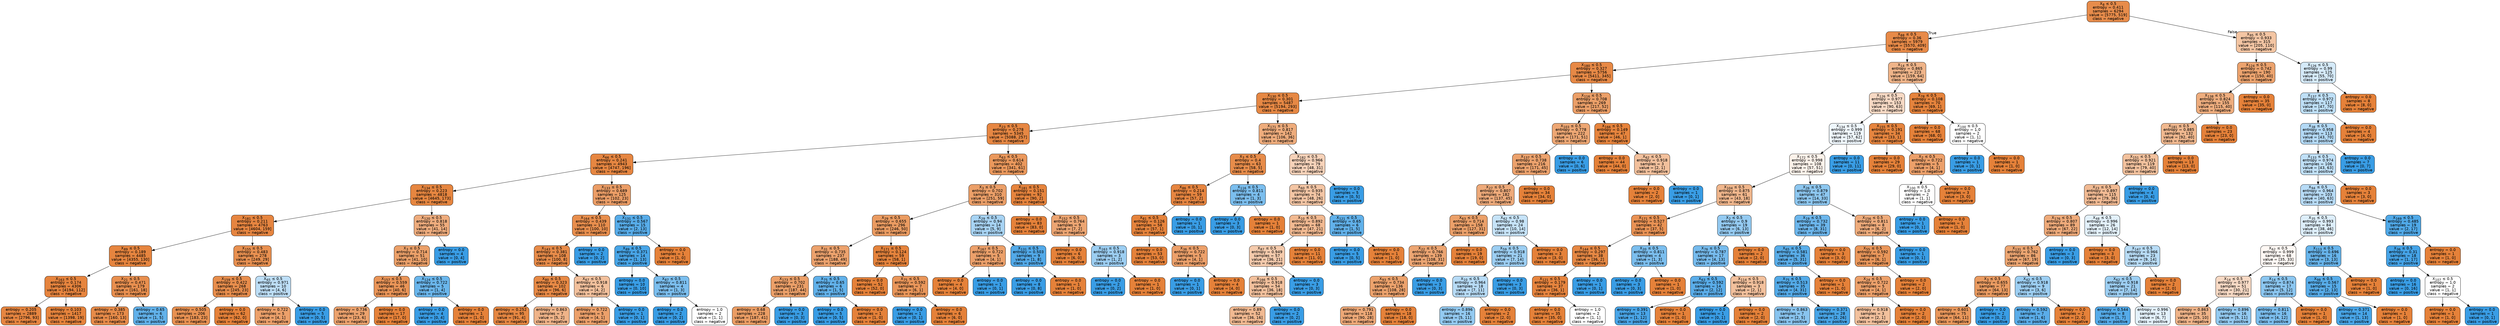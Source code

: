 digraph Tree {
node [shape=box, style="filled, rounded", color="black", fontname=helvetica] ;
edge [fontname=helvetica] ;
0 [label=<X<SUB>8</SUB> &le; 0.5<br/>entropy = 0.411<br/>samples = 6294<br/>value = [5775, 519]<br/>class = negative>, fillcolor="#e78c4b"] ;
1 [label=<X<SUB>88</SUB> &le; 0.5<br/>entropy = 0.36<br/>samples = 5979<br/>value = [5570, 409]<br/>class = negative>, fillcolor="#e78a48"] ;
0 -> 1 [labeldistance=2.5, labelangle=45, headlabel="True"] ;
2 [label=<X<SUB>180</SUB> &le; 0.5<br/>entropy = 0.327<br/>samples = 5756<br/>value = [5411, 345]<br/>class = negative>, fillcolor="#e78946"] ;
1 -> 2 ;
3 [label=<X<SUB>130</SUB> &le; 0.5<br/>entropy = 0.301<br/>samples = 5487<br/>value = [5194, 293]<br/>class = negative>, fillcolor="#e68844"] ;
2 -> 3 ;
4 [label=<X<SUB>23</SUB> &le; 0.5<br/>entropy = 0.278<br/>samples = 5345<br/>value = [5088, 257]<br/>class = negative>, fillcolor="#e68743"] ;
3 -> 4 ;
5 [label=<X<SUB>66</SUB> &le; 0.5<br/>entropy = 0.241<br/>samples = 4943<br/>value = [4747, 196]<br/>class = negative>, fillcolor="#e68641"] ;
4 -> 5 ;
6 [label=<X<SUB>134</SUB> &le; 0.5<br/>entropy = 0.223<br/>samples = 4818<br/>value = [4645, 173]<br/>class = negative>, fillcolor="#e68640"] ;
5 -> 6 ;
7 [label=<X<SUB>181</SUB> &le; 0.5<br/>entropy = 0.211<br/>samples = 4763<br/>value = [4604, 159]<br/>class = negative>, fillcolor="#e68540"] ;
6 -> 7 ;
8 [label=<X<SUB>89</SUB> &le; 0.5<br/>entropy = 0.189<br/>samples = 4485<br/>value = [4355, 130]<br/>class = negative>, fillcolor="#e6853f"] ;
7 -> 8 ;
9 [label=<X<SUB>163</SUB> &le; 0.5<br/>entropy = 0.174<br/>samples = 4306<br/>value = [4194, 112]<br/>class = negative>, fillcolor="#e6843e"] ;
8 -> 9 ;
10 [label=<entropy = 0.205<br/>samples = 2889<br/>value = [2796, 93]<br/>class = negative>, fillcolor="#e68540"] ;
9 -> 10 ;
11 [label=<entropy = 0.103<br/>samples = 1417<br/>value = [1398, 19]<br/>class = negative>, fillcolor="#e5833c"] ;
9 -> 11 ;
12 [label=<X<SUB>21</SUB> &le; 0.5<br/>entropy = 0.471<br/>samples = 179<br/>value = [161, 18]<br/>class = negative>, fillcolor="#e88f4f"] ;
8 -> 12 ;
13 [label=<entropy = 0.385<br/>samples = 173<br/>value = [160, 13]<br/>class = negative>, fillcolor="#e78b49"] ;
12 -> 13 ;
14 [label=<entropy = 0.65<br/>samples = 6<br/>value = [1, 5]<br/>class = positive>, fillcolor="#61b1ea"] ;
12 -> 14 ;
15 [label=<X<SUB>155</SUB> &le; 0.5<br/>entropy = 0.483<br/>samples = 278<br/>value = [249, 29]<br/>class = negative>, fillcolor="#e89050"] ;
7 -> 15 ;
16 [label=<X<SUB>159</SUB> &le; 0.5<br/>entropy = 0.422<br/>samples = 268<br/>value = [245, 23]<br/>class = negative>, fillcolor="#e78d4c"] ;
15 -> 16 ;
17 [label=<entropy = 0.505<br/>samples = 206<br/>value = [183, 23]<br/>class = negative>, fillcolor="#e89152"] ;
16 -> 17 ;
18 [label=<entropy = 0.0<br/>samples = 62<br/>value = [62, 0]<br/>class = negative>, fillcolor="#e58139"] ;
16 -> 18 ;
19 [label=<X<SUB>65</SUB> &le; 0.5<br/>entropy = 0.971<br/>samples = 10<br/>value = [4, 6]<br/>class = positive>, fillcolor="#bddef6"] ;
15 -> 19 ;
20 [label=<entropy = 0.722<br/>samples = 5<br/>value = [4, 1]<br/>class = negative>, fillcolor="#eca06a"] ;
19 -> 20 ;
21 [label=<entropy = 0.0<br/>samples = 5<br/>value = [0, 5]<br/>class = positive>, fillcolor="#399de5"] ;
19 -> 21 ;
22 [label=<X<SUB>120</SUB> &le; 0.5<br/>entropy = 0.818<br/>samples = 55<br/>value = [41, 14]<br/>class = negative>, fillcolor="#eeac7d"] ;
6 -> 22 ;
23 [label=<X<SUB>3</SUB> &le; 0.5<br/>entropy = 0.714<br/>samples = 51<br/>value = [41, 10]<br/>class = negative>, fillcolor="#eba069"] ;
22 -> 23 ;
24 [label=<X<SUB>157</SUB> &le; 0.5<br/>entropy = 0.559<br/>samples = 46<br/>value = [40, 6]<br/>class = negative>, fillcolor="#e99457"] ;
23 -> 24 ;
25 [label=<entropy = 0.736<br/>samples = 29<br/>value = [23, 6]<br/>class = negative>, fillcolor="#eca26d"] ;
24 -> 25 ;
26 [label=<entropy = 0.0<br/>samples = 17<br/>value = [17, 0]<br/>class = negative>, fillcolor="#e58139"] ;
24 -> 26 ;
27 [label=<X<SUB>124</SUB> &le; 0.5<br/>entropy = 0.722<br/>samples = 5<br/>value = [1, 4]<br/>class = positive>, fillcolor="#6ab6ec"] ;
23 -> 27 ;
28 [label=<entropy = 0.0<br/>samples = 4<br/>value = [0, 4]<br/>class = positive>, fillcolor="#399de5"] ;
27 -> 28 ;
29 [label=<entropy = 0.0<br/>samples = 1<br/>value = [1, 0]<br/>class = negative>, fillcolor="#e58139"] ;
27 -> 29 ;
30 [label=<entropy = 0.0<br/>samples = 4<br/>value = [0, 4]<br/>class = positive>, fillcolor="#399de5"] ;
22 -> 30 ;
31 [label=<X<SUB>133</SUB> &le; 0.5<br/>entropy = 0.689<br/>samples = 125<br/>value = [102, 23]<br/>class = negative>, fillcolor="#eb9d66"] ;
5 -> 31 ;
32 [label=<X<SUB>164</SUB> &le; 0.5<br/>entropy = 0.439<br/>samples = 110<br/>value = [100, 10]<br/>class = negative>, fillcolor="#e88e4d"] ;
31 -> 32 ;
33 [label=<X<SUB>143</SUB> &le; 0.5<br/>entropy = 0.381<br/>samples = 108<br/>value = [100, 8]<br/>class = negative>, fillcolor="#e78b49"] ;
32 -> 33 ;
34 [label=<X<SUB>80</SUB> &le; 0.5<br/>entropy = 0.323<br/>samples = 102<br/>value = [96, 6]<br/>class = negative>, fillcolor="#e78945"] ;
33 -> 34 ;
35 [label=<entropy = 0.252<br/>samples = 95<br/>value = [91, 4]<br/>class = negative>, fillcolor="#e68742"] ;
34 -> 35 ;
36 [label=<entropy = 0.863<br/>samples = 7<br/>value = [5, 2]<br/>class = negative>, fillcolor="#efb388"] ;
34 -> 36 ;
37 [label=<X<SUB>67</SUB> &le; 0.5<br/>entropy = 0.918<br/>samples = 6<br/>value = [4, 2]<br/>class = negative>, fillcolor="#f2c09c"] ;
33 -> 37 ;
38 [label=<entropy = 0.722<br/>samples = 5<br/>value = [4, 1]<br/>class = negative>, fillcolor="#eca06a"] ;
37 -> 38 ;
39 [label=<entropy = 0.0<br/>samples = 1<br/>value = [0, 1]<br/>class = positive>, fillcolor="#399de5"] ;
37 -> 39 ;
40 [label=<entropy = 0.0<br/>samples = 2<br/>value = [0, 2]<br/>class = positive>, fillcolor="#399de5"] ;
32 -> 40 ;
41 [label=<X<SUB>131</SUB> &le; 0.5<br/>entropy = 0.567<br/>samples = 15<br/>value = [2, 13]<br/>class = positive>, fillcolor="#57ace9"] ;
31 -> 41 ;
42 [label=<X<SUB>89</SUB> &le; 0.5<br/>entropy = 0.371<br/>samples = 14<br/>value = [1, 13]<br/>class = positive>, fillcolor="#48a5e7"] ;
41 -> 42 ;
43 [label=<entropy = 0.0<br/>samples = 10<br/>value = [0, 10]<br/>class = positive>, fillcolor="#399de5"] ;
42 -> 43 ;
44 [label=<X<SUB>87</SUB> &le; 0.5<br/>entropy = 0.811<br/>samples = 4<br/>value = [1, 3]<br/>class = positive>, fillcolor="#7bbeee"] ;
42 -> 44 ;
45 [label=<entropy = 0.0<br/>samples = 2<br/>value = [0, 2]<br/>class = positive>, fillcolor="#399de5"] ;
44 -> 45 ;
46 [label=<entropy = 1.0<br/>samples = 2<br/>value = [1, 1]<br/>class = negative>, fillcolor="#ffffff"] ;
44 -> 46 ;
47 [label=<entropy = 0.0<br/>samples = 1<br/>value = [1, 0]<br/>class = negative>, fillcolor="#e58139"] ;
41 -> 47 ;
48 [label=<X<SUB>63</SUB> &le; 0.5<br/>entropy = 0.614<br/>samples = 402<br/>value = [341, 61]<br/>class = negative>, fillcolor="#ea985c"] ;
4 -> 48 ;
49 [label=<X<SUB>3</SUB> &le; 0.5<br/>entropy = 0.702<br/>samples = 310<br/>value = [251, 59]<br/>class = negative>, fillcolor="#eb9f68"] ;
48 -> 49 ;
50 [label=<X<SUB>29</SUB> &le; 0.5<br/>entropy = 0.655<br/>samples = 296<br/>value = [246, 50]<br/>class = negative>, fillcolor="#ea9b61"] ;
49 -> 50 ;
51 [label=<X<SUB>31</SUB> &le; 0.5<br/>entropy = 0.735<br/>samples = 237<br/>value = [188, 49]<br/>class = negative>, fillcolor="#eca26d"] ;
50 -> 51 ;
52 [label=<X<SUB>173</SUB> &le; 0.5<br/>entropy = 0.702<br/>samples = 231<br/>value = [187, 44]<br/>class = negative>, fillcolor="#eb9f68"] ;
51 -> 52 ;
53 [label=<entropy = 0.68<br/>samples = 228<br/>value = [187, 41]<br/>class = negative>, fillcolor="#eb9d64"] ;
52 -> 53 ;
54 [label=<entropy = 0.0<br/>samples = 3<br/>value = [0, 3]<br/>class = positive>, fillcolor="#399de5"] ;
52 -> 54 ;
55 [label=<X<SUB>75</SUB> &le; 0.5<br/>entropy = 0.65<br/>samples = 6<br/>value = [1, 5]<br/>class = positive>, fillcolor="#61b1ea"] ;
51 -> 55 ;
56 [label=<entropy = 0.0<br/>samples = 5<br/>value = [0, 5]<br/>class = positive>, fillcolor="#399de5"] ;
55 -> 56 ;
57 [label=<entropy = 0.0<br/>samples = 1<br/>value = [1, 0]<br/>class = negative>, fillcolor="#e58139"] ;
55 -> 57 ;
58 [label=<X<SUB>171</SUB> &le; 0.5<br/>entropy = 0.124<br/>samples = 59<br/>value = [58, 1]<br/>class = negative>, fillcolor="#e5833c"] ;
50 -> 58 ;
59 [label=<entropy = 0.0<br/>samples = 52<br/>value = [52, 0]<br/>class = negative>, fillcolor="#e58139"] ;
58 -> 59 ;
60 [label=<X<SUB>75</SUB> &le; 0.5<br/>entropy = 0.592<br/>samples = 7<br/>value = [6, 1]<br/>class = negative>, fillcolor="#e9965a"] ;
58 -> 60 ;
61 [label=<entropy = 0.0<br/>samples = 1<br/>value = [0, 1]<br/>class = positive>, fillcolor="#399de5"] ;
60 -> 61 ;
62 [label=<entropy = 0.0<br/>samples = 6<br/>value = [6, 0]<br/>class = negative>, fillcolor="#e58139"] ;
60 -> 62 ;
63 [label=<X<SUB>29</SUB> &le; 0.5<br/>entropy = 0.94<br/>samples = 14<br/>value = [5, 9]<br/>class = positive>, fillcolor="#a7d3f3"] ;
49 -> 63 ;
64 [label=<X<SUB>167</SUB> &le; 0.5<br/>entropy = 0.722<br/>samples = 5<br/>value = [4, 1]<br/>class = negative>, fillcolor="#eca06a"] ;
63 -> 64 ;
65 [label=<entropy = 0.0<br/>samples = 4<br/>value = [4, 0]<br/>class = negative>, fillcolor="#e58139"] ;
64 -> 65 ;
66 [label=<entropy = 0.0<br/>samples = 1<br/>value = [0, 1]<br/>class = positive>, fillcolor="#399de5"] ;
64 -> 66 ;
67 [label=<X<SUB>131</SUB> &le; 0.5<br/>entropy = 0.503<br/>samples = 9<br/>value = [1, 8]<br/>class = positive>, fillcolor="#52a9e8"] ;
63 -> 67 ;
68 [label=<entropy = 0.0<br/>samples = 8<br/>value = [0, 8]<br/>class = positive>, fillcolor="#399de5"] ;
67 -> 68 ;
69 [label=<entropy = 0.0<br/>samples = 1<br/>value = [1, 0]<br/>class = negative>, fillcolor="#e58139"] ;
67 -> 69 ;
70 [label=<X<SUB>181</SUB> &le; 0.5<br/>entropy = 0.151<br/>samples = 92<br/>value = [90, 2]<br/>class = negative>, fillcolor="#e6843d"] ;
48 -> 70 ;
71 [label=<entropy = 0.0<br/>samples = 83<br/>value = [83, 0]<br/>class = negative>, fillcolor="#e58139"] ;
70 -> 71 ;
72 [label=<X<SUB>152</SUB> &le; 0.5<br/>entropy = 0.764<br/>samples = 9<br/>value = [7, 2]<br/>class = negative>, fillcolor="#eca572"] ;
70 -> 72 ;
73 [label=<entropy = 0.0<br/>samples = 6<br/>value = [6, 0]<br/>class = negative>, fillcolor="#e58139"] ;
72 -> 73 ;
74 [label=<X<SUB>163</SUB> &le; 0.5<br/>entropy = 0.918<br/>samples = 3<br/>value = [1, 2]<br/>class = positive>, fillcolor="#9ccef2"] ;
72 -> 74 ;
75 [label=<entropy = 0.0<br/>samples = 2<br/>value = [0, 2]<br/>class = positive>, fillcolor="#399de5"] ;
74 -> 75 ;
76 [label=<entropy = 0.0<br/>samples = 1<br/>value = [1, 0]<br/>class = negative>, fillcolor="#e58139"] ;
74 -> 76 ;
77 [label=<X<SUB>171</SUB> &le; 0.5<br/>entropy = 0.817<br/>samples = 142<br/>value = [106, 36]<br/>class = negative>, fillcolor="#eeac7c"] ;
3 -> 77 ;
78 [label=<X<SUB>3</SUB> &le; 0.5<br/>entropy = 0.4<br/>samples = 63<br/>value = [58, 5]<br/>class = negative>, fillcolor="#e78c4a"] ;
77 -> 78 ;
79 [label=<X<SUB>86</SUB> &le; 0.5<br/>entropy = 0.214<br/>samples = 59<br/>value = [57, 2]<br/>class = negative>, fillcolor="#e68540"] ;
78 -> 79 ;
80 [label=<X<SUB>81</SUB> &le; 0.5<br/>entropy = 0.126<br/>samples = 58<br/>value = [57, 1]<br/>class = negative>, fillcolor="#e5833c"] ;
79 -> 80 ;
81 [label=<entropy = 0.0<br/>samples = 53<br/>value = [53, 0]<br/>class = negative>, fillcolor="#e58139"] ;
80 -> 81 ;
82 [label=<X<SUB>36</SUB> &le; 0.5<br/>entropy = 0.722<br/>samples = 5<br/>value = [4, 1]<br/>class = negative>, fillcolor="#eca06a"] ;
80 -> 82 ;
83 [label=<entropy = 0.0<br/>samples = 1<br/>value = [0, 1]<br/>class = positive>, fillcolor="#399de5"] ;
82 -> 83 ;
84 [label=<entropy = 0.0<br/>samples = 4<br/>value = [4, 0]<br/>class = negative>, fillcolor="#e58139"] ;
82 -> 84 ;
85 [label=<entropy = 0.0<br/>samples = 1<br/>value = [0, 1]<br/>class = positive>, fillcolor="#399de5"] ;
79 -> 85 ;
86 [label=<X<SUB>116</SUB> &le; 0.5<br/>entropy = 0.811<br/>samples = 4<br/>value = [1, 3]<br/>class = positive>, fillcolor="#7bbeee"] ;
78 -> 86 ;
87 [label=<entropy = 0.0<br/>samples = 3<br/>value = [0, 3]<br/>class = positive>, fillcolor="#399de5"] ;
86 -> 87 ;
88 [label=<entropy = 0.0<br/>samples = 1<br/>value = [1, 0]<br/>class = negative>, fillcolor="#e58139"] ;
86 -> 88 ;
89 [label=<X<SUB>182</SUB> &le; 0.5<br/>entropy = 0.966<br/>samples = 79<br/>value = [48, 31]<br/>class = negative>, fillcolor="#f6d2b9"] ;
77 -> 89 ;
90 [label=<X<SUB>60</SUB> &le; 0.5<br/>entropy = 0.935<br/>samples = 74<br/>value = [48, 26]<br/>class = negative>, fillcolor="#f3c5a4"] ;
89 -> 90 ;
91 [label=<X<SUB>10</SUB> &le; 0.5<br/>entropy = 0.892<br/>samples = 68<br/>value = [47, 21]<br/>class = negative>, fillcolor="#f1b991"] ;
90 -> 91 ;
92 [label=<X<SUB>87</SUB> &le; 0.5<br/>entropy = 0.949<br/>samples = 57<br/>value = [36, 21]<br/>class = negative>, fillcolor="#f4caac"] ;
91 -> 92 ;
93 [label=<X<SUB>166</SUB> &le; 0.5<br/>entropy = 0.918<br/>samples = 54<br/>value = [36, 18]<br/>class = negative>, fillcolor="#f2c09c"] ;
92 -> 93 ;
94 [label=<entropy = 0.89<br/>samples = 52<br/>value = [36, 16]<br/>class = negative>, fillcolor="#f1b991"] ;
93 -> 94 ;
95 [label=<entropy = 0.0<br/>samples = 2<br/>value = [0, 2]<br/>class = positive>, fillcolor="#399de5"] ;
93 -> 95 ;
96 [label=<entropy = 0.0<br/>samples = 3<br/>value = [0, 3]<br/>class = positive>, fillcolor="#399de5"] ;
92 -> 96 ;
97 [label=<entropy = 0.0<br/>samples = 11<br/>value = [11, 0]<br/>class = negative>, fillcolor="#e58139"] ;
91 -> 97 ;
98 [label=<X<SUB>121</SUB> &le; 0.5<br/>entropy = 0.65<br/>samples = 6<br/>value = [1, 5]<br/>class = positive>, fillcolor="#61b1ea"] ;
90 -> 98 ;
99 [label=<entropy = 0.0<br/>samples = 5<br/>value = [0, 5]<br/>class = positive>, fillcolor="#399de5"] ;
98 -> 99 ;
100 [label=<entropy = 0.0<br/>samples = 1<br/>value = [1, 0]<br/>class = negative>, fillcolor="#e58139"] ;
98 -> 100 ;
101 [label=<entropy = 0.0<br/>samples = 5<br/>value = [0, 5]<br/>class = positive>, fillcolor="#399de5"] ;
89 -> 101 ;
102 [label=<X<SUB>116</SUB> &le; 0.5<br/>entropy = 0.708<br/>samples = 269<br/>value = [217, 52]<br/>class = negative>, fillcolor="#eb9f68"] ;
2 -> 102 ;
103 [label=<X<SUB>103</SUB> &le; 0.5<br/>entropy = 0.778<br/>samples = 222<br/>value = [171, 51]<br/>class = negative>, fillcolor="#eda774"] ;
102 -> 103 ;
104 [label=<X<SUB>137</SUB> &le; 0.5<br/>entropy = 0.738<br/>samples = 216<br/>value = [171, 45]<br/>class = negative>, fillcolor="#eca26d"] ;
103 -> 104 ;
105 [label=<X<SUB>27</SUB> &le; 0.5<br/>entropy = 0.807<br/>samples = 182<br/>value = [137, 45]<br/>class = negative>, fillcolor="#eeaa7a"] ;
104 -> 105 ;
106 [label=<X<SUB>63</SUB> &le; 0.5<br/>entropy = 0.714<br/>samples = 158<br/>value = [127, 31]<br/>class = negative>, fillcolor="#eba069"] ;
105 -> 106 ;
107 [label=<X<SUB>22</SUB> &le; 0.5<br/>entropy = 0.766<br/>samples = 139<br/>value = [108, 31]<br/>class = negative>, fillcolor="#eca572"] ;
106 -> 107 ;
108 [label=<X<SUB>93</SUB> &le; 0.5<br/>entropy = 0.734<br/>samples = 136<br/>value = [108, 28]<br/>class = negative>, fillcolor="#eca26c"] ;
107 -> 108 ;
109 [label=<entropy = 0.791<br/>samples = 118<br/>value = [90, 28]<br/>class = negative>, fillcolor="#eda877"] ;
108 -> 109 ;
110 [label=<entropy = 0.0<br/>samples = 18<br/>value = [18, 0]<br/>class = negative>, fillcolor="#e58139"] ;
108 -> 110 ;
111 [label=<entropy = 0.0<br/>samples = 3<br/>value = [0, 3]<br/>class = positive>, fillcolor="#399de5"] ;
107 -> 111 ;
112 [label=<entropy = 0.0<br/>samples = 19<br/>value = [19, 0]<br/>class = negative>, fillcolor="#e58139"] ;
106 -> 112 ;
113 [label=<X<SUB>62</SUB> &le; 0.5<br/>entropy = 0.98<br/>samples = 24<br/>value = [10, 14]<br/>class = positive>, fillcolor="#c6e3f8"] ;
105 -> 113 ;
114 [label=<X<SUB>59</SUB> &le; 0.5<br/>entropy = 0.918<br/>samples = 21<br/>value = [7, 14]<br/>class = positive>, fillcolor="#9ccef2"] ;
113 -> 114 ;
115 [label=<X<SUB>10</SUB> &le; 0.5<br/>entropy = 0.964<br/>samples = 18<br/>value = [7, 11]<br/>class = positive>, fillcolor="#b7dbf6"] ;
114 -> 115 ;
116 [label=<entropy = 0.896<br/>samples = 16<br/>value = [5, 11]<br/>class = positive>, fillcolor="#93caf1"] ;
115 -> 116 ;
117 [label=<entropy = 0.0<br/>samples = 2<br/>value = [2, 0]<br/>class = negative>, fillcolor="#e58139"] ;
115 -> 117 ;
118 [label=<entropy = 0.0<br/>samples = 3<br/>value = [0, 3]<br/>class = positive>, fillcolor="#399de5"] ;
114 -> 118 ;
119 [label=<entropy = 0.0<br/>samples = 3<br/>value = [3, 0]<br/>class = negative>, fillcolor="#e58139"] ;
113 -> 119 ;
120 [label=<entropy = 0.0<br/>samples = 34<br/>value = [34, 0]<br/>class = negative>, fillcolor="#e58139"] ;
104 -> 120 ;
121 [label=<entropy = 0.0<br/>samples = 6<br/>value = [0, 6]<br/>class = positive>, fillcolor="#399de5"] ;
103 -> 121 ;
122 [label=<X<SUB>166</SUB> &le; 0.5<br/>entropy = 0.149<br/>samples = 47<br/>value = [46, 1]<br/>class = negative>, fillcolor="#e6843d"] ;
102 -> 122 ;
123 [label=<entropy = 0.0<br/>samples = 44<br/>value = [44, 0]<br/>class = negative>, fillcolor="#e58139"] ;
122 -> 123 ;
124 [label=<X<SUB>62</SUB> &le; 0.5<br/>entropy = 0.918<br/>samples = 3<br/>value = [2, 1]<br/>class = negative>, fillcolor="#f2c09c"] ;
122 -> 124 ;
125 [label=<entropy = 0.0<br/>samples = 2<br/>value = [2, 0]<br/>class = negative>, fillcolor="#e58139"] ;
124 -> 125 ;
126 [label=<entropy = 0.0<br/>samples = 1<br/>value = [0, 1]<br/>class = positive>, fillcolor="#399de5"] ;
124 -> 126 ;
127 [label=<X<SUB>14</SUB> &le; 0.5<br/>entropy = 0.865<br/>samples = 223<br/>value = [159, 64]<br/>class = negative>, fillcolor="#efb489"] ;
1 -> 127 ;
128 [label=<X<SUB>126</SUB> &le; 0.5<br/>entropy = 0.977<br/>samples = 153<br/>value = [90, 63]<br/>class = negative>, fillcolor="#f7d9c4"] ;
127 -> 128 ;
129 [label=<X<SUB>134</SUB> &le; 0.5<br/>entropy = 0.999<br/>samples = 119<br/>value = [57, 62]<br/>class = positive>, fillcolor="#eff7fd"] ;
128 -> 129 ;
130 [label=<X<SUB>172</SUB> &le; 0.5<br/>entropy = 0.998<br/>samples = 108<br/>value = [57, 51]<br/>class = negative>, fillcolor="#fcf2ea"] ;
129 -> 130 ;
131 [label=<X<SUB>104</SUB> &le; 0.5<br/>entropy = 0.875<br/>samples = 61<br/>value = [43, 18]<br/>class = negative>, fillcolor="#f0b68c"] ;
130 -> 131 ;
132 [label=<X<SUB>171</SUB> &le; 0.5<br/>entropy = 0.527<br/>samples = 42<br/>value = [37, 5]<br/>class = negative>, fillcolor="#e99254"] ;
131 -> 132 ;
133 [label=<X<SUB>144</SUB> &le; 0.5<br/>entropy = 0.297<br/>samples = 38<br/>value = [36, 2]<br/>class = negative>, fillcolor="#e68844"] ;
132 -> 133 ;
134 [label=<X<SUB>121</SUB> &le; 0.5<br/>entropy = 0.179<br/>samples = 37<br/>value = [36, 1]<br/>class = negative>, fillcolor="#e6843e"] ;
133 -> 134 ;
135 [label=<entropy = 0.0<br/>samples = 35<br/>value = [35, 0]<br/>class = negative>, fillcolor="#e58139"] ;
134 -> 135 ;
136 [label=<entropy = 1.0<br/>samples = 2<br/>value = [1, 1]<br/>class = negative>, fillcolor="#ffffff"] ;
134 -> 136 ;
137 [label=<entropy = 0.0<br/>samples = 1<br/>value = [0, 1]<br/>class = positive>, fillcolor="#399de5"] ;
133 -> 137 ;
138 [label=<X<SUB>20</SUB> &le; 0.5<br/>entropy = 0.811<br/>samples = 4<br/>value = [1, 3]<br/>class = positive>, fillcolor="#7bbeee"] ;
132 -> 138 ;
139 [label=<entropy = 0.0<br/>samples = 3<br/>value = [0, 3]<br/>class = positive>, fillcolor="#399de5"] ;
138 -> 139 ;
140 [label=<entropy = 0.0<br/>samples = 1<br/>value = [1, 0]<br/>class = negative>, fillcolor="#e58139"] ;
138 -> 140 ;
141 [label=<X<SUB>2</SUB> &le; 0.5<br/>entropy = 0.9<br/>samples = 19<br/>value = [6, 13]<br/>class = positive>, fillcolor="#94caf1"] ;
131 -> 141 ;
142 [label=<X<SUB>76</SUB> &le; 0.5<br/>entropy = 0.787<br/>samples = 17<br/>value = [4, 13]<br/>class = positive>, fillcolor="#76bbed"] ;
141 -> 142 ;
143 [label=<X<SUB>63</SUB> &le; 0.5<br/>entropy = 0.592<br/>samples = 14<br/>value = [2, 12]<br/>class = positive>, fillcolor="#5aade9"] ;
142 -> 143 ;
144 [label=<entropy = 0.391<br/>samples = 13<br/>value = [1, 12]<br/>class = positive>, fillcolor="#49a5e7"] ;
143 -> 144 ;
145 [label=<entropy = 0.0<br/>samples = 1<br/>value = [1, 0]<br/>class = negative>, fillcolor="#e58139"] ;
143 -> 145 ;
146 [label=<X<SUB>114</SUB> &le; 0.5<br/>entropy = 0.918<br/>samples = 3<br/>value = [2, 1]<br/>class = negative>, fillcolor="#f2c09c"] ;
142 -> 146 ;
147 [label=<entropy = 0.0<br/>samples = 1<br/>value = [0, 1]<br/>class = positive>, fillcolor="#399de5"] ;
146 -> 147 ;
148 [label=<entropy = 0.0<br/>samples = 2<br/>value = [2, 0]<br/>class = negative>, fillcolor="#e58139"] ;
146 -> 148 ;
149 [label=<entropy = 0.0<br/>samples = 2<br/>value = [2, 0]<br/>class = negative>, fillcolor="#e58139"] ;
141 -> 149 ;
150 [label=<X<SUB>26</SUB> &le; 0.5<br/>entropy = 0.879<br/>samples = 47<br/>value = [14, 33]<br/>class = positive>, fillcolor="#8dc7f0"] ;
130 -> 150 ;
151 [label=<X<SUB>19</SUB> &le; 0.5<br/>entropy = 0.732<br/>samples = 39<br/>value = [8, 31]<br/>class = positive>, fillcolor="#6cb6ec"] ;
150 -> 151 ;
152 [label=<X<SUB>65</SUB> &le; 0.5<br/>entropy = 0.581<br/>samples = 36<br/>value = [5, 31]<br/>class = positive>, fillcolor="#59ade9"] ;
151 -> 152 ;
153 [label=<X<SUB>75</SUB> &le; 0.5<br/>entropy = 0.513<br/>samples = 35<br/>value = [4, 31]<br/>class = positive>, fillcolor="#53aae8"] ;
152 -> 153 ;
154 [label=<entropy = 0.863<br/>samples = 7<br/>value = [2, 5]<br/>class = positive>, fillcolor="#88c4ef"] ;
153 -> 154 ;
155 [label=<entropy = 0.371<br/>samples = 28<br/>value = [2, 26]<br/>class = positive>, fillcolor="#48a5e7"] ;
153 -> 155 ;
156 [label=<entropy = 0.0<br/>samples = 1<br/>value = [1, 0]<br/>class = negative>, fillcolor="#e58139"] ;
152 -> 156 ;
157 [label=<entropy = 0.0<br/>samples = 3<br/>value = [3, 0]<br/>class = negative>, fillcolor="#e58139"] ;
151 -> 157 ;
158 [label=<X<SUB>156</SUB> &le; 0.5<br/>entropy = 0.811<br/>samples = 8<br/>value = [6, 2]<br/>class = negative>, fillcolor="#eeab7b"] ;
150 -> 158 ;
159 [label=<X<SUB>55</SUB> &le; 0.5<br/>entropy = 0.592<br/>samples = 7<br/>value = [6, 1]<br/>class = negative>, fillcolor="#e9965a"] ;
158 -> 159 ;
160 [label=<X<SUB>24</SUB> &le; 0.5<br/>entropy = 0.722<br/>samples = 5<br/>value = [4, 1]<br/>class = negative>, fillcolor="#eca06a"] ;
159 -> 160 ;
161 [label=<entropy = 0.918<br/>samples = 3<br/>value = [2, 1]<br/>class = negative>, fillcolor="#f2c09c"] ;
160 -> 161 ;
162 [label=<entropy = 0.0<br/>samples = 2<br/>value = [2, 0]<br/>class = negative>, fillcolor="#e58139"] ;
160 -> 162 ;
163 [label=<entropy = 0.0<br/>samples = 2<br/>value = [2, 0]<br/>class = negative>, fillcolor="#e58139"] ;
159 -> 163 ;
164 [label=<entropy = 0.0<br/>samples = 1<br/>value = [0, 1]<br/>class = positive>, fillcolor="#399de5"] ;
158 -> 164 ;
165 [label=<entropy = 0.0<br/>samples = 11<br/>value = [0, 11]<br/>class = positive>, fillcolor="#399de5"] ;
129 -> 165 ;
166 [label=<X<SUB>155</SUB> &le; 0.5<br/>entropy = 0.191<br/>samples = 34<br/>value = [33, 1]<br/>class = negative>, fillcolor="#e6853f"] ;
128 -> 166 ;
167 [label=<entropy = 0.0<br/>samples = 29<br/>value = [29, 0]<br/>class = negative>, fillcolor="#e58139"] ;
166 -> 167 ;
168 [label=<X<SUB>2</SUB> &le; 0.5<br/>entropy = 0.722<br/>samples = 5<br/>value = [4, 1]<br/>class = negative>, fillcolor="#eca06a"] ;
166 -> 168 ;
169 [label=<X<SUB>100</SUB> &le; 0.5<br/>entropy = 1.0<br/>samples = 2<br/>value = [1, 1]<br/>class = negative>, fillcolor="#ffffff"] ;
168 -> 169 ;
170 [label=<entropy = 0.0<br/>samples = 1<br/>value = [0, 1]<br/>class = positive>, fillcolor="#399de5"] ;
169 -> 170 ;
171 [label=<entropy = 0.0<br/>samples = 1<br/>value = [1, 0]<br/>class = negative>, fillcolor="#e58139"] ;
169 -> 171 ;
172 [label=<entropy = 0.0<br/>samples = 3<br/>value = [3, 0]<br/>class = negative>, fillcolor="#e58139"] ;
168 -> 172 ;
173 [label=<X<SUB>78</SUB> &le; 0.5<br/>entropy = 0.108<br/>samples = 70<br/>value = [69, 1]<br/>class = negative>, fillcolor="#e5833c"] ;
127 -> 173 ;
174 [label=<entropy = 0.0<br/>samples = 68<br/>value = [68, 0]<br/>class = negative>, fillcolor="#e58139"] ;
173 -> 174 ;
175 [label=<X<SUB>100</SUB> &le; 0.5<br/>entropy = 1.0<br/>samples = 2<br/>value = [1, 1]<br/>class = negative>, fillcolor="#ffffff"] ;
173 -> 175 ;
176 [label=<entropy = 0.0<br/>samples = 1<br/>value = [0, 1]<br/>class = positive>, fillcolor="#399de5"] ;
175 -> 176 ;
177 [label=<entropy = 0.0<br/>samples = 1<br/>value = [1, 0]<br/>class = negative>, fillcolor="#e58139"] ;
175 -> 177 ;
178 [label=<X<SUB>95</SUB> &le; 0.5<br/>entropy = 0.933<br/>samples = 315<br/>value = [205, 110]<br/>class = negative>, fillcolor="#f3c5a3"] ;
0 -> 178 [labeldistance=2.5, labelangle=-45, headlabel="False"] ;
179 [label=<X<SUB>124</SUB> &le; 0.5<br/>entropy = 0.742<br/>samples = 190<br/>value = [150, 40]<br/>class = negative>, fillcolor="#eca36e"] ;
178 -> 179 ;
180 [label=<X<SUB>138</SUB> &le; 0.5<br/>entropy = 0.824<br/>samples = 155<br/>value = [115, 40]<br/>class = negative>, fillcolor="#eead7e"] ;
179 -> 180 ;
181 [label=<X<SUB>181</SUB> &le; 0.5<br/>entropy = 0.885<br/>samples = 132<br/>value = [92, 40]<br/>class = negative>, fillcolor="#f0b88f"] ;
180 -> 181 ;
182 [label=<X<SUB>151</SUB> &le; 0.5<br/>entropy = 0.921<br/>samples = 119<br/>value = [79, 40]<br/>class = negative>, fillcolor="#f2c19d"] ;
181 -> 182 ;
183 [label=<X<SUB>23</SUB> &le; 0.5<br/>entropy = 0.897<br/>samples = 115<br/>value = [79, 36]<br/>class = negative>, fillcolor="#f1ba93"] ;
182 -> 183 ;
184 [label=<X<SUB>176</SUB> &le; 0.5<br/>entropy = 0.807<br/>samples = 89<br/>value = [67, 22]<br/>class = negative>, fillcolor="#eeaa7a"] ;
183 -> 184 ;
185 [label=<X<SUB>131</SUB> &le; 0.5<br/>entropy = 0.762<br/>samples = 86<br/>value = [67, 19]<br/>class = negative>, fillcolor="#eca571"] ;
184 -> 185 ;
186 [label=<X<SUB>3</SUB> &le; 0.5<br/>entropy = 0.655<br/>samples = 77<br/>value = [64, 13]<br/>class = negative>, fillcolor="#ea9b61"] ;
185 -> 186 ;
187 [label=<entropy = 0.601<br/>samples = 75<br/>value = [64, 11]<br/>class = negative>, fillcolor="#e9975b"] ;
186 -> 187 ;
188 [label=<entropy = 0.0<br/>samples = 2<br/>value = [0, 2]<br/>class = positive>, fillcolor="#399de5"] ;
186 -> 188 ;
189 [label=<X<SUB>42</SUB> &le; 0.5<br/>entropy = 0.918<br/>samples = 9<br/>value = [3, 6]<br/>class = positive>, fillcolor="#9ccef2"] ;
185 -> 189 ;
190 [label=<entropy = 0.592<br/>samples = 7<br/>value = [1, 6]<br/>class = positive>, fillcolor="#5aade9"] ;
189 -> 190 ;
191 [label=<entropy = 0.0<br/>samples = 2<br/>value = [2, 0]<br/>class = negative>, fillcolor="#e58139"] ;
189 -> 191 ;
192 [label=<entropy = 0.0<br/>samples = 3<br/>value = [0, 3]<br/>class = positive>, fillcolor="#399de5"] ;
184 -> 192 ;
193 [label=<X<SUB>48</SUB> &le; 0.5<br/>entropy = 0.996<br/>samples = 26<br/>value = [12, 14]<br/>class = positive>, fillcolor="#e3f1fb"] ;
183 -> 193 ;
194 [label=<entropy = 0.0<br/>samples = 3<br/>value = [3, 0]<br/>class = negative>, fillcolor="#e58139"] ;
193 -> 194 ;
195 [label=<X<SUB>147</SUB> &le; 0.5<br/>entropy = 0.966<br/>samples = 23<br/>value = [9, 14]<br/>class = positive>, fillcolor="#b8dcf6"] ;
193 -> 195 ;
196 [label=<X<SUB>62</SUB> &le; 0.5<br/>entropy = 0.918<br/>samples = 21<br/>value = [7, 14]<br/>class = positive>, fillcolor="#9ccef2"] ;
195 -> 196 ;
197 [label=<entropy = 0.544<br/>samples = 8<br/>value = [1, 7]<br/>class = positive>, fillcolor="#55abe9"] ;
196 -> 197 ;
198 [label=<entropy = 0.996<br/>samples = 13<br/>value = [6, 7]<br/>class = positive>, fillcolor="#e3f1fb"] ;
196 -> 198 ;
199 [label=<entropy = 0.0<br/>samples = 2<br/>value = [2, 0]<br/>class = negative>, fillcolor="#e58139"] ;
195 -> 199 ;
200 [label=<entropy = 0.0<br/>samples = 4<br/>value = [0, 4]<br/>class = positive>, fillcolor="#399de5"] ;
182 -> 200 ;
201 [label=<entropy = 0.0<br/>samples = 13<br/>value = [13, 0]<br/>class = negative>, fillcolor="#e58139"] ;
181 -> 201 ;
202 [label=<entropy = 0.0<br/>samples = 23<br/>value = [23, 0]<br/>class = negative>, fillcolor="#e58139"] ;
180 -> 202 ;
203 [label=<entropy = 0.0<br/>samples = 35<br/>value = [35, 0]<br/>class = negative>, fillcolor="#e58139"] ;
179 -> 203 ;
204 [label=<X<SUB>126</SUB> &le; 0.5<br/>entropy = 0.99<br/>samples = 125<br/>value = [55, 70]<br/>class = positive>, fillcolor="#d5eaf9"] ;
178 -> 204 ;
205 [label=<X<SUB>137</SUB> &le; 0.5<br/>entropy = 0.972<br/>samples = 117<br/>value = [47, 70]<br/>class = positive>, fillcolor="#bedff6"] ;
204 -> 205 ;
206 [label=<X<SUB>38</SUB> &le; 0.5<br/>entropy = 0.958<br/>samples = 113<br/>value = [43, 70]<br/>class = positive>, fillcolor="#b3d9f5"] ;
205 -> 206 ;
207 [label=<X<SUB>133</SUB> &le; 0.5<br/>entropy = 0.974<br/>samples = 106<br/>value = [43, 63]<br/>class = positive>, fillcolor="#c0e0f7"] ;
206 -> 207 ;
208 [label=<X<SUB>94</SUB> &le; 0.5<br/>entropy = 0.964<br/>samples = 103<br/>value = [40, 63]<br/>class = positive>, fillcolor="#b7dbf6"] ;
207 -> 208 ;
209 [label=<X<SUB>35</SUB> &le; 0.5<br/>entropy = 0.993<br/>samples = 84<br/>value = [38, 46]<br/>class = positive>, fillcolor="#ddeefa"] ;
208 -> 209 ;
210 [label=<X<SUB>62</SUB> &le; 0.5<br/>entropy = 0.999<br/>samples = 68<br/>value = [35, 33]<br/>class = negative>, fillcolor="#fef8f4"] ;
209 -> 210 ;
211 [label=<X<SUB>14</SUB> &le; 0.5<br/>entropy = 0.977<br/>samples = 51<br/>value = [30, 21]<br/>class = negative>, fillcolor="#f7d9c4"] ;
210 -> 211 ;
212 [label=<entropy = 0.863<br/>samples = 35<br/>value = [25, 10]<br/>class = negative>, fillcolor="#efb388"] ;
211 -> 212 ;
213 [label=<entropy = 0.896<br/>samples = 16<br/>value = [5, 11]<br/>class = positive>, fillcolor="#93caf1"] ;
211 -> 213 ;
214 [label=<X<SUB>14</SUB> &le; 0.5<br/>entropy = 0.874<br/>samples = 17<br/>value = [5, 12]<br/>class = positive>, fillcolor="#8bc6f0"] ;
210 -> 214 ;
215 [label=<entropy = 0.811<br/>samples = 16<br/>value = [4, 12]<br/>class = positive>, fillcolor="#7bbeee"] ;
214 -> 215 ;
216 [label=<entropy = 0.0<br/>samples = 1<br/>value = [1, 0]<br/>class = negative>, fillcolor="#e58139"] ;
214 -> 216 ;
217 [label=<X<SUB>113</SUB> &le; 0.5<br/>entropy = 0.696<br/>samples = 16<br/>value = [3, 13]<br/>class = positive>, fillcolor="#67b4eb"] ;
209 -> 217 ;
218 [label=<X<SUB>98</SUB> &le; 0.5<br/>entropy = 0.567<br/>samples = 15<br/>value = [2, 13]<br/>class = positive>, fillcolor="#57ace9"] ;
217 -> 218 ;
219 [label=<entropy = 0.371<br/>samples = 14<br/>value = [1, 13]<br/>class = positive>, fillcolor="#48a5e7"] ;
218 -> 219 ;
220 [label=<entropy = 0.0<br/>samples = 1<br/>value = [1, 0]<br/>class = negative>, fillcolor="#e58139"] ;
218 -> 220 ;
221 [label=<entropy = 0.0<br/>samples = 1<br/>value = [1, 0]<br/>class = negative>, fillcolor="#e58139"] ;
217 -> 221 ;
222 [label=<X<SUB>169</SUB> &le; 0.5<br/>entropy = 0.485<br/>samples = 19<br/>value = [2, 17]<br/>class = positive>, fillcolor="#50a9e8"] ;
208 -> 222 ;
223 [label=<X<SUB>36</SUB> &le; 0.5<br/>entropy = 0.31<br/>samples = 18<br/>value = [1, 17]<br/>class = positive>, fillcolor="#45a3e7"] ;
222 -> 223 ;
224 [label=<entropy = 0.0<br/>samples = 16<br/>value = [0, 16]<br/>class = positive>, fillcolor="#399de5"] ;
223 -> 224 ;
225 [label=<X<SUB>107</SUB> &le; 0.5<br/>entropy = 1.0<br/>samples = 2<br/>value = [1, 1]<br/>class = negative>, fillcolor="#ffffff"] ;
223 -> 225 ;
226 [label=<entropy = 0.0<br/>samples = 1<br/>value = [1, 0]<br/>class = negative>, fillcolor="#e58139"] ;
225 -> 226 ;
227 [label=<entropy = 0.0<br/>samples = 1<br/>value = [0, 1]<br/>class = positive>, fillcolor="#399de5"] ;
225 -> 227 ;
228 [label=<entropy = 0.0<br/>samples = 1<br/>value = [1, 0]<br/>class = negative>, fillcolor="#e58139"] ;
222 -> 228 ;
229 [label=<entropy = 0.0<br/>samples = 3<br/>value = [3, 0]<br/>class = negative>, fillcolor="#e58139"] ;
207 -> 229 ;
230 [label=<entropy = 0.0<br/>samples = 7<br/>value = [0, 7]<br/>class = positive>, fillcolor="#399de5"] ;
206 -> 230 ;
231 [label=<entropy = 0.0<br/>samples = 4<br/>value = [4, 0]<br/>class = negative>, fillcolor="#e58139"] ;
205 -> 231 ;
232 [label=<entropy = 0.0<br/>samples = 8<br/>value = [8, 0]<br/>class = negative>, fillcolor="#e58139"] ;
204 -> 232 ;
}